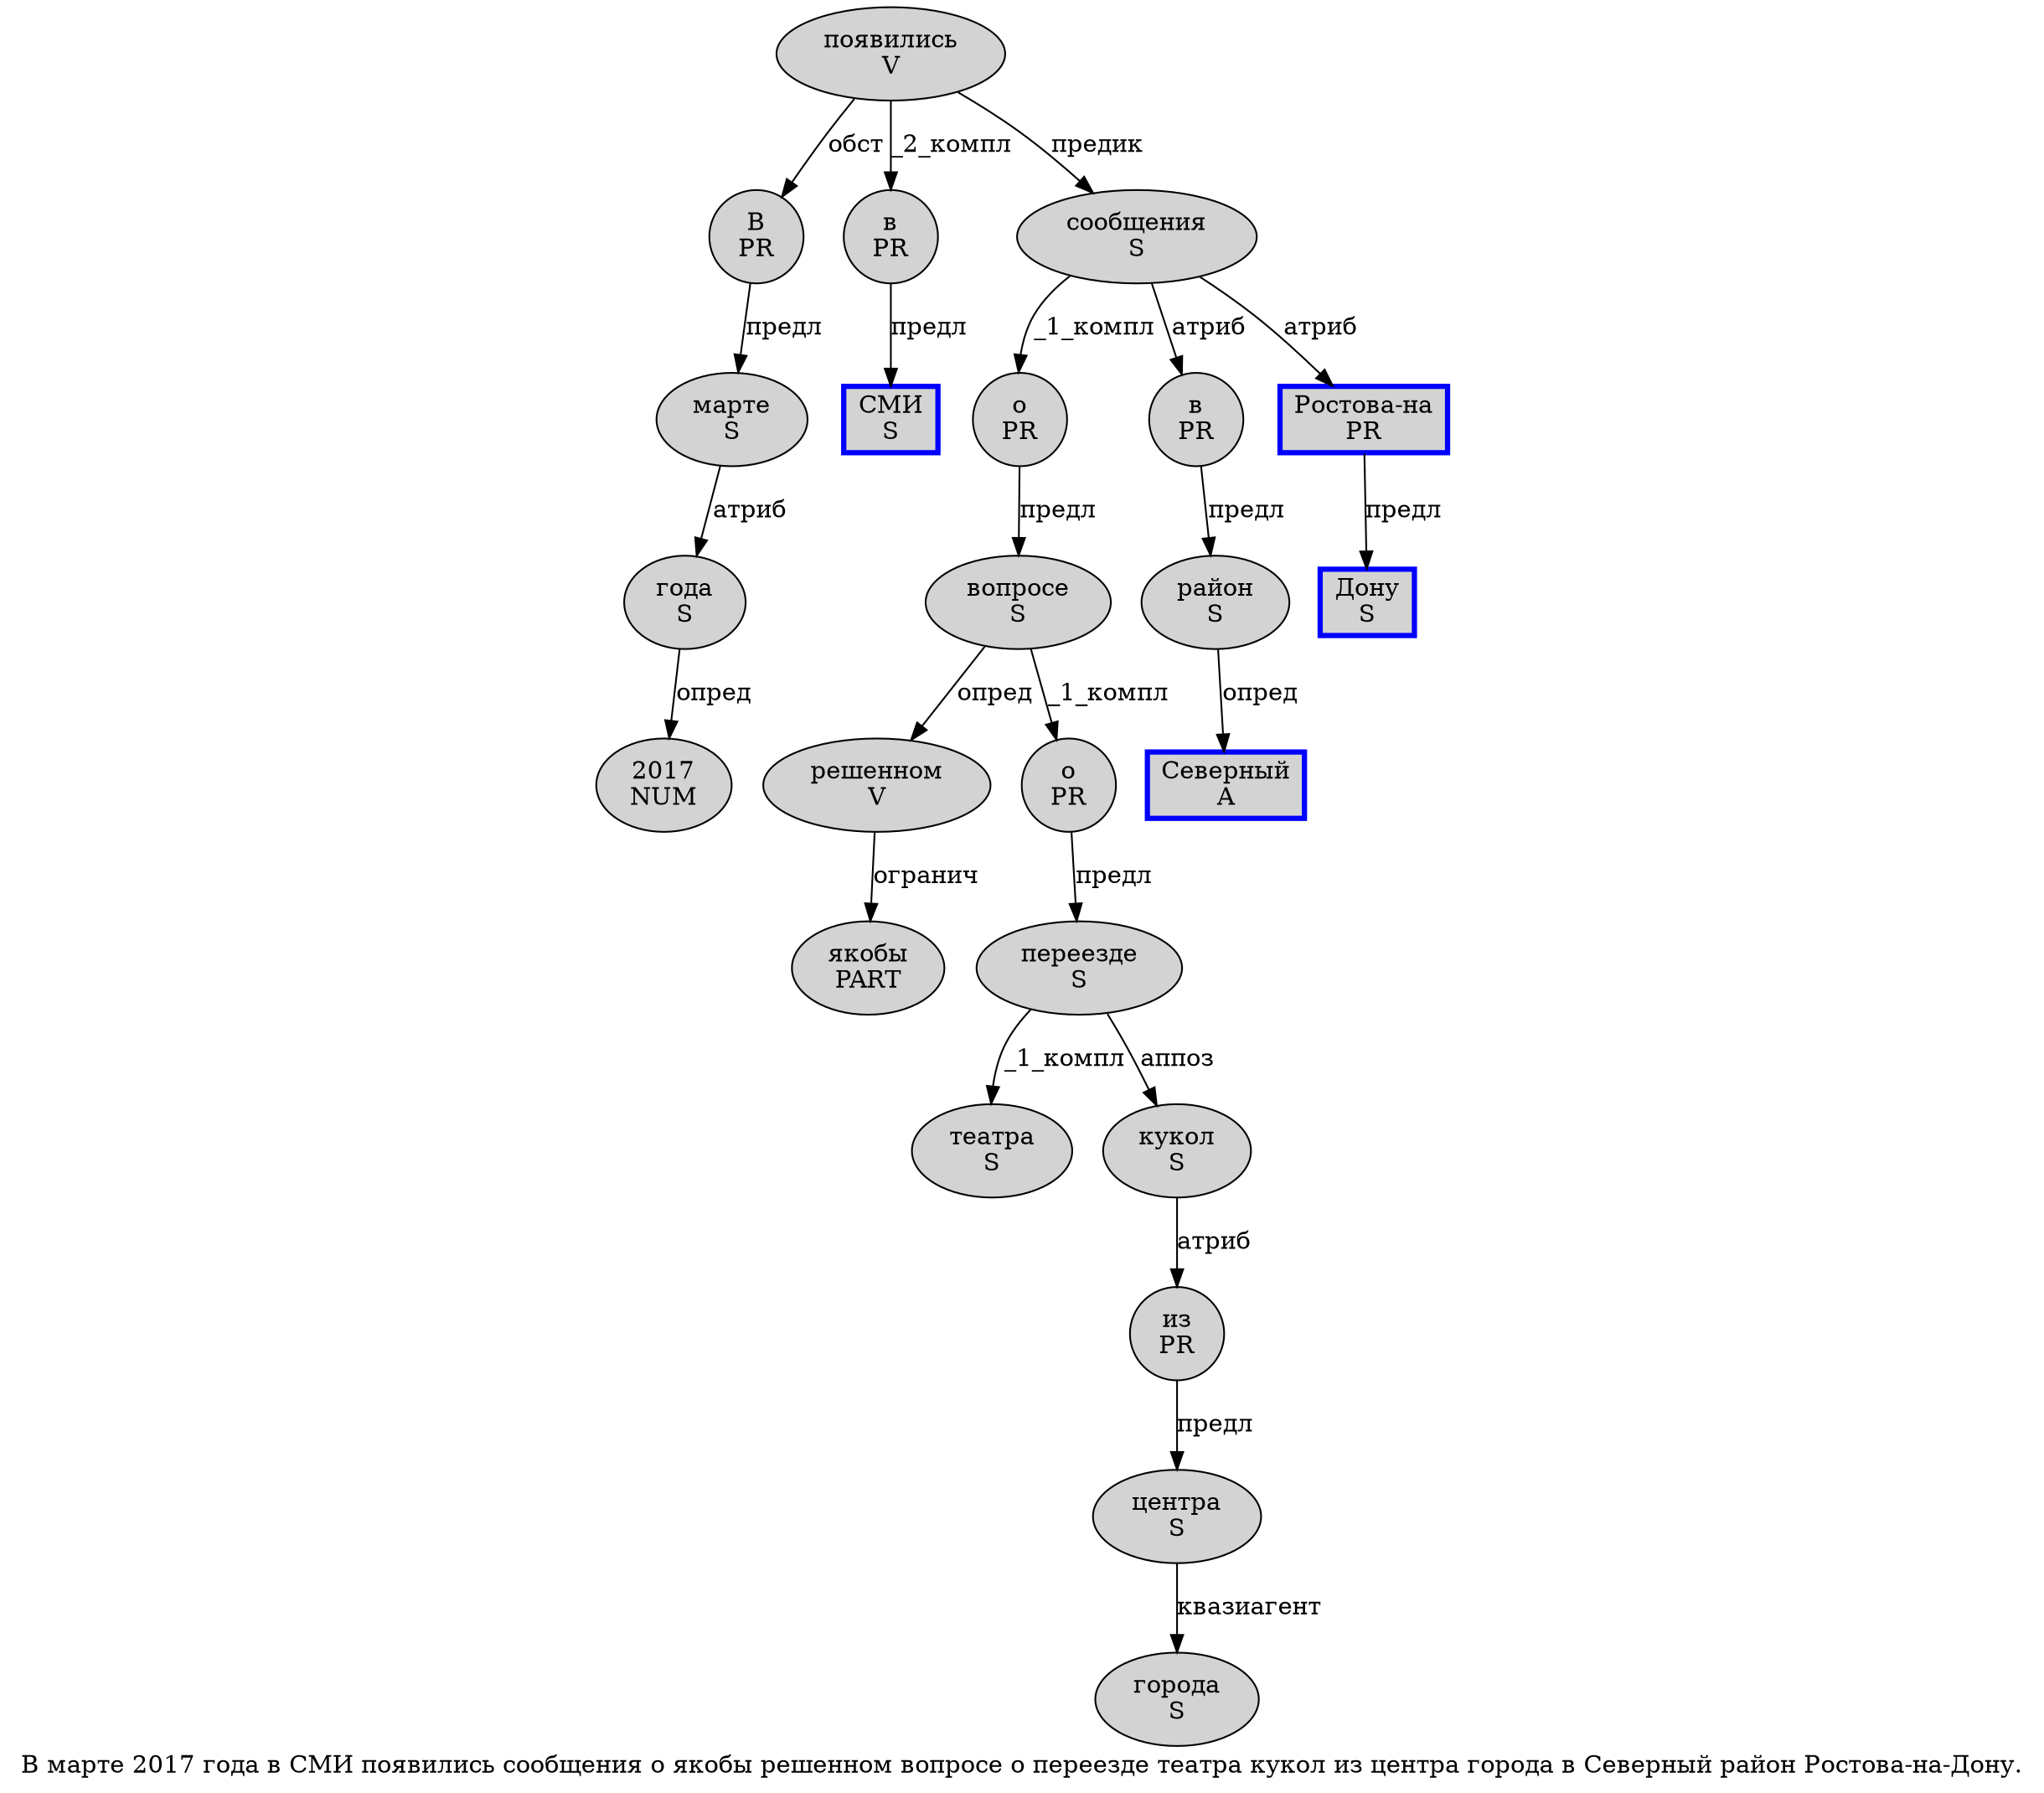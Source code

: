digraph SENTENCE_1162 {
	graph [label="В марте 2017 года в СМИ появились сообщения о якобы решенном вопросе о переезде театра кукол из центра города в Северный район Ростова-на-Дону."]
	node [style=filled]
		0 [label="В
PR" color="" fillcolor=lightgray penwidth=1 shape=ellipse]
		1 [label="марте
S" color="" fillcolor=lightgray penwidth=1 shape=ellipse]
		2 [label="2017
NUM" color="" fillcolor=lightgray penwidth=1 shape=ellipse]
		3 [label="года
S" color="" fillcolor=lightgray penwidth=1 shape=ellipse]
		4 [label="в
PR" color="" fillcolor=lightgray penwidth=1 shape=ellipse]
		5 [label="СМИ
S" color=blue fillcolor=lightgray penwidth=3 shape=box]
		6 [label="появились
V" color="" fillcolor=lightgray penwidth=1 shape=ellipse]
		7 [label="сообщения
S" color="" fillcolor=lightgray penwidth=1 shape=ellipse]
		8 [label="о
PR" color="" fillcolor=lightgray penwidth=1 shape=ellipse]
		9 [label="якобы
PART" color="" fillcolor=lightgray penwidth=1 shape=ellipse]
		10 [label="решенном
V" color="" fillcolor=lightgray penwidth=1 shape=ellipse]
		11 [label="вопросе
S" color="" fillcolor=lightgray penwidth=1 shape=ellipse]
		12 [label="о
PR" color="" fillcolor=lightgray penwidth=1 shape=ellipse]
		13 [label="переезде
S" color="" fillcolor=lightgray penwidth=1 shape=ellipse]
		14 [label="театра
S" color="" fillcolor=lightgray penwidth=1 shape=ellipse]
		15 [label="кукол
S" color="" fillcolor=lightgray penwidth=1 shape=ellipse]
		16 [label="из
PR" color="" fillcolor=lightgray penwidth=1 shape=ellipse]
		17 [label="центра
S" color="" fillcolor=lightgray penwidth=1 shape=ellipse]
		18 [label="города
S" color="" fillcolor=lightgray penwidth=1 shape=ellipse]
		19 [label="в
PR" color="" fillcolor=lightgray penwidth=1 shape=ellipse]
		20 [label="Северный
A" color=blue fillcolor=lightgray penwidth=3 shape=box]
		21 [label="район
S" color="" fillcolor=lightgray penwidth=1 shape=ellipse]
		22 [label="Ростова-на
PR" color=blue fillcolor=lightgray penwidth=3 shape=box]
		24 [label="Дону
S" color=blue fillcolor=lightgray penwidth=3 shape=box]
			22 -> 24 [label="предл"]
			8 -> 11 [label="предл"]
			11 -> 10 [label="опред"]
			11 -> 12 [label="_1_компл"]
			3 -> 2 [label="опред"]
			0 -> 1 [label="предл"]
			6 -> 0 [label="обст"]
			6 -> 4 [label="_2_компл"]
			6 -> 7 [label="предик"]
			13 -> 14 [label="_1_компл"]
			13 -> 15 [label="аппоз"]
			10 -> 9 [label="огранич"]
			15 -> 16 [label="атриб"]
			17 -> 18 [label="квазиагент"]
			1 -> 3 [label="атриб"]
			7 -> 8 [label="_1_компл"]
			7 -> 19 [label="атриб"]
			7 -> 22 [label="атриб"]
			16 -> 17 [label="предл"]
			19 -> 21 [label="предл"]
			21 -> 20 [label="опред"]
			4 -> 5 [label="предл"]
			12 -> 13 [label="предл"]
}